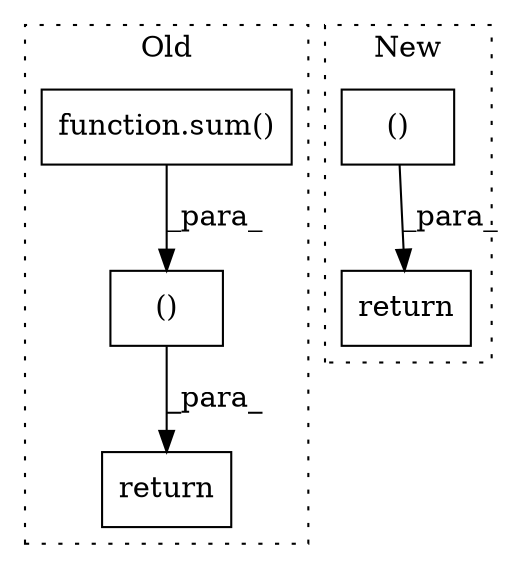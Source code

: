 digraph G {
subgraph cluster0 {
1 [label="function.sum()" a="75" s="10610,10624" l="4,1" shape="box"];
4 [label="return" a="93" s="10588" l="7" shape="box"];
5 [label="()" a="54" s="10608" l="47" shape="box"];
label = "Old";
style="dotted";
}
subgraph cluster1 {
2 [label="return" a="93" s="10392" l="7" shape="box"];
3 [label="()" a="54" s="10412" l="25" shape="box"];
label = "New";
style="dotted";
}
1 -> 5 [label="_para_"];
3 -> 2 [label="_para_"];
5 -> 4 [label="_para_"];
}